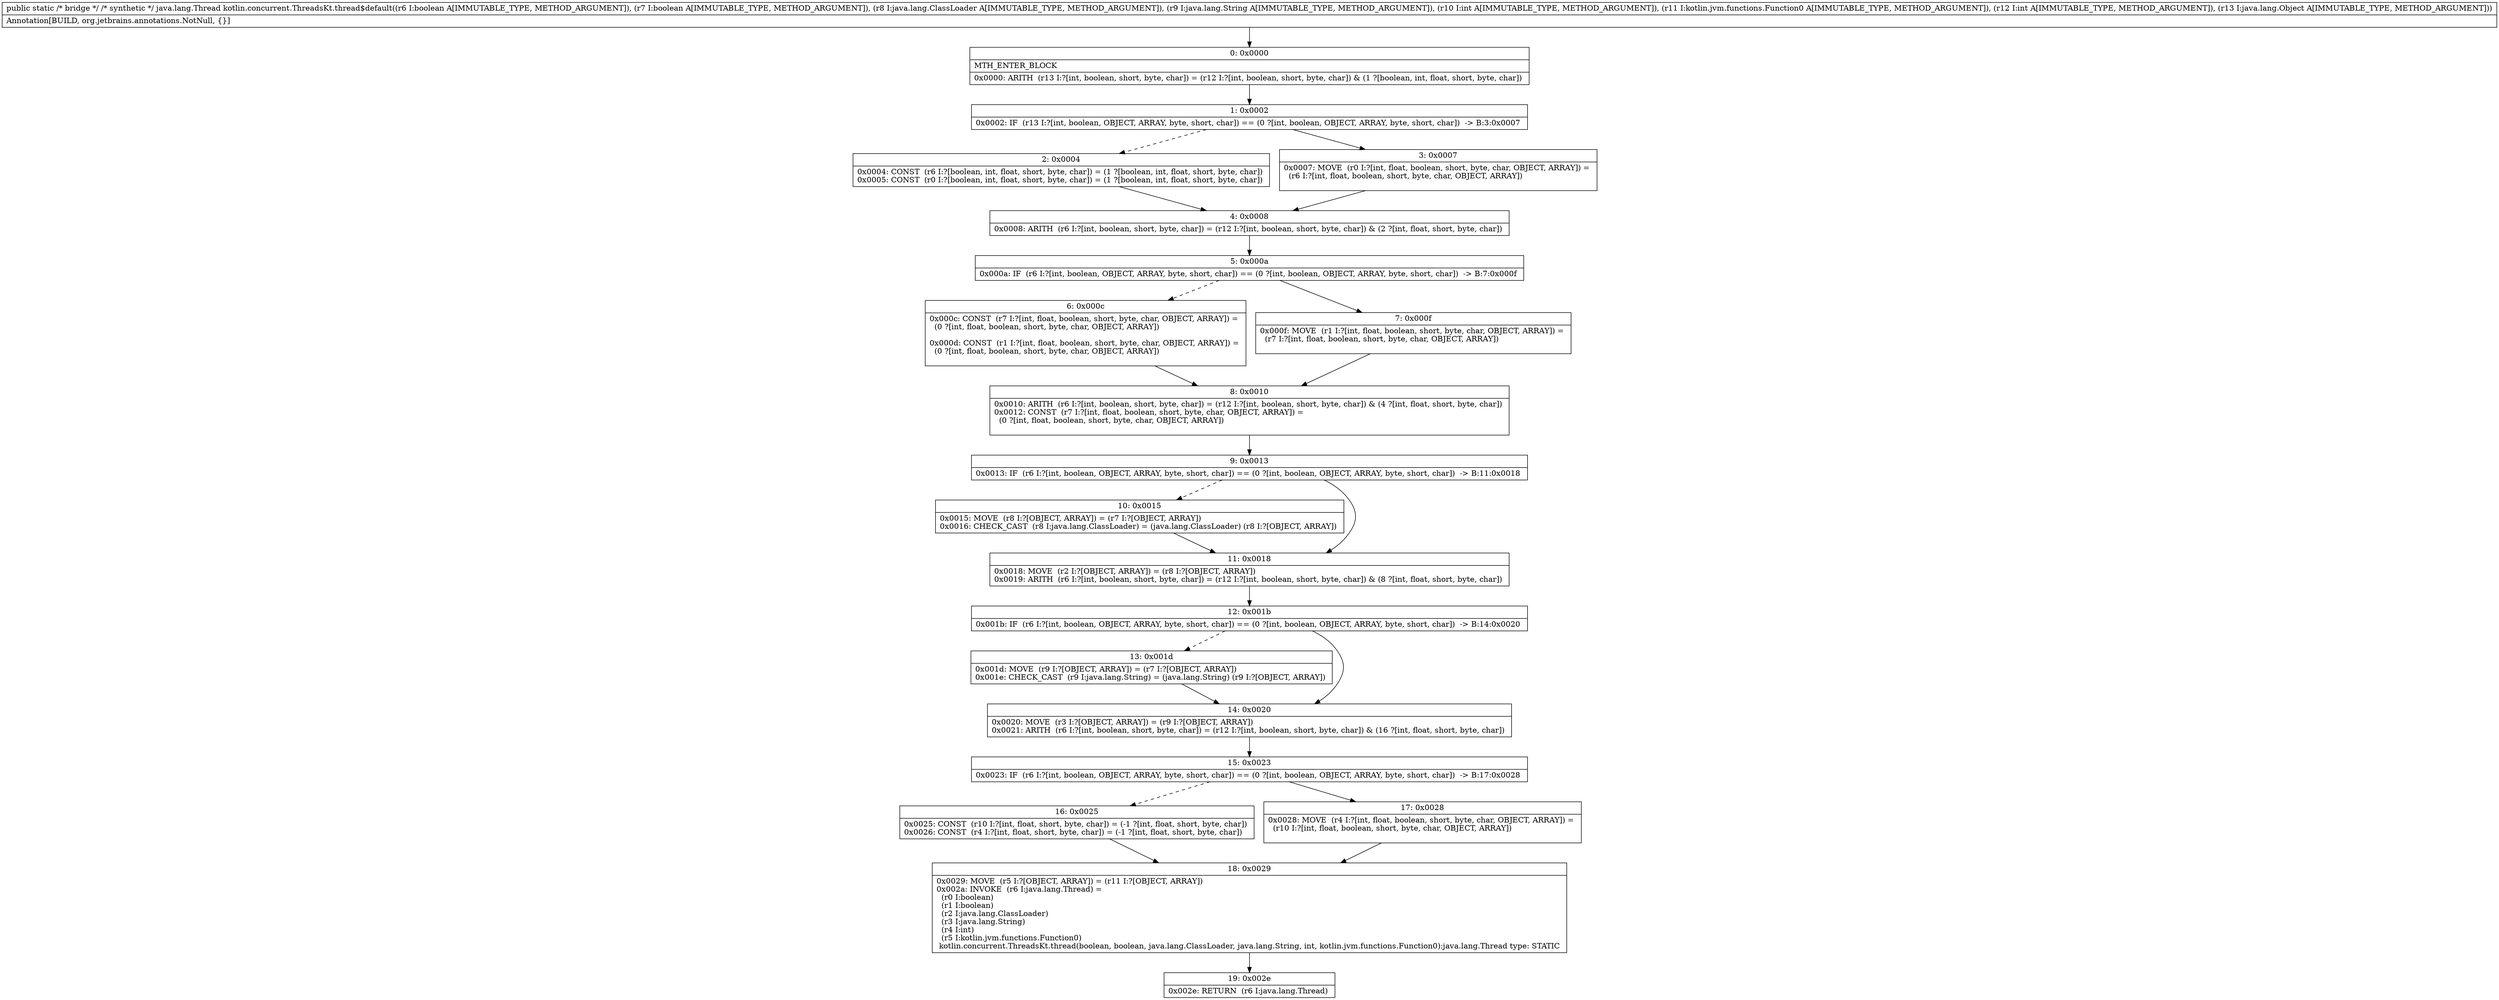 digraph "CFG forkotlin.concurrent.ThreadsKt.thread$default(ZZLjava\/lang\/ClassLoader;Ljava\/lang\/String;ILkotlin\/jvm\/functions\/Function0;ILjava\/lang\/Object;)Ljava\/lang\/Thread;" {
Node_0 [shape=record,label="{0\:\ 0x0000|MTH_ENTER_BLOCK\l|0x0000: ARITH  (r13 I:?[int, boolean, short, byte, char]) = (r12 I:?[int, boolean, short, byte, char]) & (1 ?[boolean, int, float, short, byte, char]) \l}"];
Node_1 [shape=record,label="{1\:\ 0x0002|0x0002: IF  (r13 I:?[int, boolean, OBJECT, ARRAY, byte, short, char]) == (0 ?[int, boolean, OBJECT, ARRAY, byte, short, char])  \-\> B:3:0x0007 \l}"];
Node_2 [shape=record,label="{2\:\ 0x0004|0x0004: CONST  (r6 I:?[boolean, int, float, short, byte, char]) = (1 ?[boolean, int, float, short, byte, char]) \l0x0005: CONST  (r0 I:?[boolean, int, float, short, byte, char]) = (1 ?[boolean, int, float, short, byte, char]) \l}"];
Node_3 [shape=record,label="{3\:\ 0x0007|0x0007: MOVE  (r0 I:?[int, float, boolean, short, byte, char, OBJECT, ARRAY]) = \l  (r6 I:?[int, float, boolean, short, byte, char, OBJECT, ARRAY])\l \l}"];
Node_4 [shape=record,label="{4\:\ 0x0008|0x0008: ARITH  (r6 I:?[int, boolean, short, byte, char]) = (r12 I:?[int, boolean, short, byte, char]) & (2 ?[int, float, short, byte, char]) \l}"];
Node_5 [shape=record,label="{5\:\ 0x000a|0x000a: IF  (r6 I:?[int, boolean, OBJECT, ARRAY, byte, short, char]) == (0 ?[int, boolean, OBJECT, ARRAY, byte, short, char])  \-\> B:7:0x000f \l}"];
Node_6 [shape=record,label="{6\:\ 0x000c|0x000c: CONST  (r7 I:?[int, float, boolean, short, byte, char, OBJECT, ARRAY]) = \l  (0 ?[int, float, boolean, short, byte, char, OBJECT, ARRAY])\l \l0x000d: CONST  (r1 I:?[int, float, boolean, short, byte, char, OBJECT, ARRAY]) = \l  (0 ?[int, float, boolean, short, byte, char, OBJECT, ARRAY])\l \l}"];
Node_7 [shape=record,label="{7\:\ 0x000f|0x000f: MOVE  (r1 I:?[int, float, boolean, short, byte, char, OBJECT, ARRAY]) = \l  (r7 I:?[int, float, boolean, short, byte, char, OBJECT, ARRAY])\l \l}"];
Node_8 [shape=record,label="{8\:\ 0x0010|0x0010: ARITH  (r6 I:?[int, boolean, short, byte, char]) = (r12 I:?[int, boolean, short, byte, char]) & (4 ?[int, float, short, byte, char]) \l0x0012: CONST  (r7 I:?[int, float, boolean, short, byte, char, OBJECT, ARRAY]) = \l  (0 ?[int, float, boolean, short, byte, char, OBJECT, ARRAY])\l \l}"];
Node_9 [shape=record,label="{9\:\ 0x0013|0x0013: IF  (r6 I:?[int, boolean, OBJECT, ARRAY, byte, short, char]) == (0 ?[int, boolean, OBJECT, ARRAY, byte, short, char])  \-\> B:11:0x0018 \l}"];
Node_10 [shape=record,label="{10\:\ 0x0015|0x0015: MOVE  (r8 I:?[OBJECT, ARRAY]) = (r7 I:?[OBJECT, ARRAY]) \l0x0016: CHECK_CAST  (r8 I:java.lang.ClassLoader) = (java.lang.ClassLoader) (r8 I:?[OBJECT, ARRAY]) \l}"];
Node_11 [shape=record,label="{11\:\ 0x0018|0x0018: MOVE  (r2 I:?[OBJECT, ARRAY]) = (r8 I:?[OBJECT, ARRAY]) \l0x0019: ARITH  (r6 I:?[int, boolean, short, byte, char]) = (r12 I:?[int, boolean, short, byte, char]) & (8 ?[int, float, short, byte, char]) \l}"];
Node_12 [shape=record,label="{12\:\ 0x001b|0x001b: IF  (r6 I:?[int, boolean, OBJECT, ARRAY, byte, short, char]) == (0 ?[int, boolean, OBJECT, ARRAY, byte, short, char])  \-\> B:14:0x0020 \l}"];
Node_13 [shape=record,label="{13\:\ 0x001d|0x001d: MOVE  (r9 I:?[OBJECT, ARRAY]) = (r7 I:?[OBJECT, ARRAY]) \l0x001e: CHECK_CAST  (r9 I:java.lang.String) = (java.lang.String) (r9 I:?[OBJECT, ARRAY]) \l}"];
Node_14 [shape=record,label="{14\:\ 0x0020|0x0020: MOVE  (r3 I:?[OBJECT, ARRAY]) = (r9 I:?[OBJECT, ARRAY]) \l0x0021: ARITH  (r6 I:?[int, boolean, short, byte, char]) = (r12 I:?[int, boolean, short, byte, char]) & (16 ?[int, float, short, byte, char]) \l}"];
Node_15 [shape=record,label="{15\:\ 0x0023|0x0023: IF  (r6 I:?[int, boolean, OBJECT, ARRAY, byte, short, char]) == (0 ?[int, boolean, OBJECT, ARRAY, byte, short, char])  \-\> B:17:0x0028 \l}"];
Node_16 [shape=record,label="{16\:\ 0x0025|0x0025: CONST  (r10 I:?[int, float, short, byte, char]) = (\-1 ?[int, float, short, byte, char]) \l0x0026: CONST  (r4 I:?[int, float, short, byte, char]) = (\-1 ?[int, float, short, byte, char]) \l}"];
Node_17 [shape=record,label="{17\:\ 0x0028|0x0028: MOVE  (r4 I:?[int, float, boolean, short, byte, char, OBJECT, ARRAY]) = \l  (r10 I:?[int, float, boolean, short, byte, char, OBJECT, ARRAY])\l \l}"];
Node_18 [shape=record,label="{18\:\ 0x0029|0x0029: MOVE  (r5 I:?[OBJECT, ARRAY]) = (r11 I:?[OBJECT, ARRAY]) \l0x002a: INVOKE  (r6 I:java.lang.Thread) = \l  (r0 I:boolean)\l  (r1 I:boolean)\l  (r2 I:java.lang.ClassLoader)\l  (r3 I:java.lang.String)\l  (r4 I:int)\l  (r5 I:kotlin.jvm.functions.Function0)\l kotlin.concurrent.ThreadsKt.thread(boolean, boolean, java.lang.ClassLoader, java.lang.String, int, kotlin.jvm.functions.Function0):java.lang.Thread type: STATIC \l}"];
Node_19 [shape=record,label="{19\:\ 0x002e|0x002e: RETURN  (r6 I:java.lang.Thread) \l}"];
MethodNode[shape=record,label="{public static \/* bridge *\/ \/* synthetic *\/ java.lang.Thread kotlin.concurrent.ThreadsKt.thread$default((r6 I:boolean A[IMMUTABLE_TYPE, METHOD_ARGUMENT]), (r7 I:boolean A[IMMUTABLE_TYPE, METHOD_ARGUMENT]), (r8 I:java.lang.ClassLoader A[IMMUTABLE_TYPE, METHOD_ARGUMENT]), (r9 I:java.lang.String A[IMMUTABLE_TYPE, METHOD_ARGUMENT]), (r10 I:int A[IMMUTABLE_TYPE, METHOD_ARGUMENT]), (r11 I:kotlin.jvm.functions.Function0 A[IMMUTABLE_TYPE, METHOD_ARGUMENT]), (r12 I:int A[IMMUTABLE_TYPE, METHOD_ARGUMENT]), (r13 I:java.lang.Object A[IMMUTABLE_TYPE, METHOD_ARGUMENT]))  | Annotation[BUILD, org.jetbrains.annotations.NotNull, \{\}]\l}"];
MethodNode -> Node_0;
Node_0 -> Node_1;
Node_1 -> Node_2[style=dashed];
Node_1 -> Node_3;
Node_2 -> Node_4;
Node_3 -> Node_4;
Node_4 -> Node_5;
Node_5 -> Node_6[style=dashed];
Node_5 -> Node_7;
Node_6 -> Node_8;
Node_7 -> Node_8;
Node_8 -> Node_9;
Node_9 -> Node_10[style=dashed];
Node_9 -> Node_11;
Node_10 -> Node_11;
Node_11 -> Node_12;
Node_12 -> Node_13[style=dashed];
Node_12 -> Node_14;
Node_13 -> Node_14;
Node_14 -> Node_15;
Node_15 -> Node_16[style=dashed];
Node_15 -> Node_17;
Node_16 -> Node_18;
Node_17 -> Node_18;
Node_18 -> Node_19;
}

